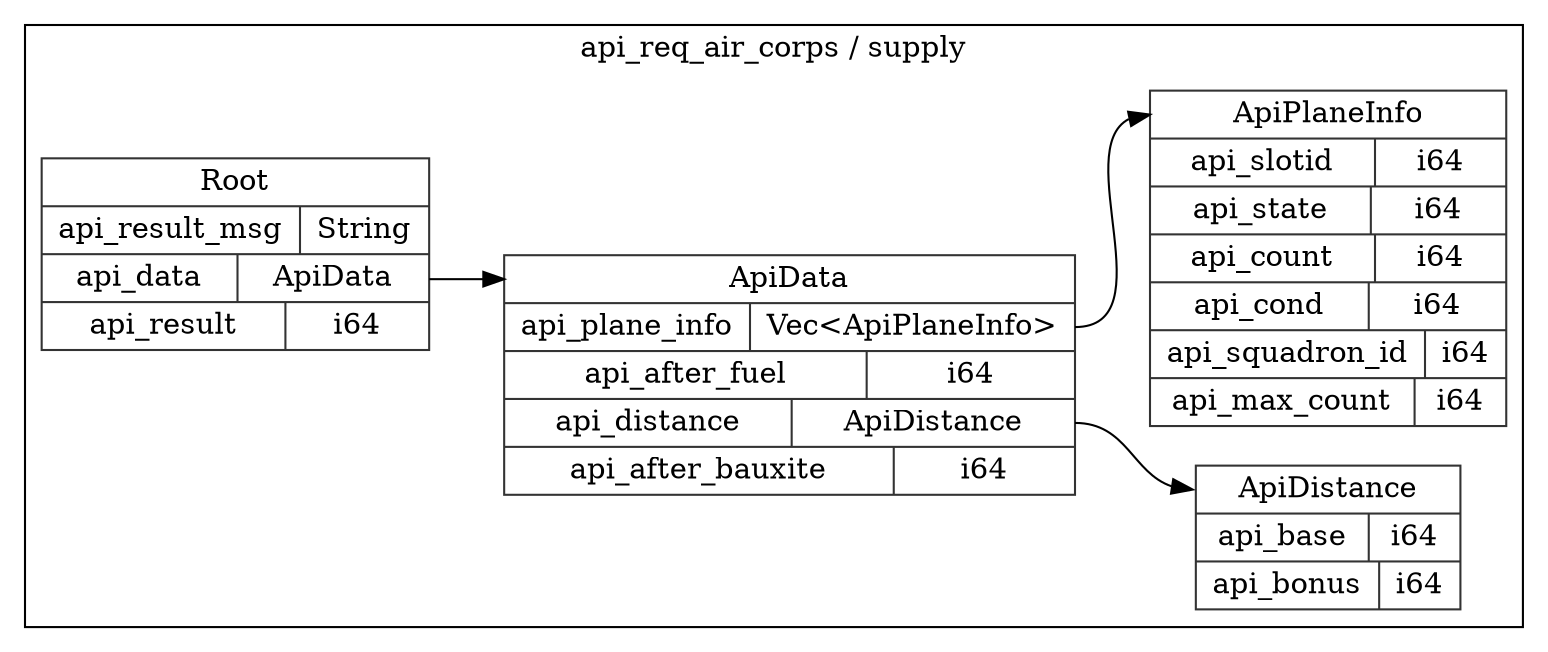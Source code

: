 digraph {
  rankdir=LR;
  subgraph cluster_0 {
    label="api_req_air_corps / supply";
    node [style="filled", color=white, style="solid", color=gray20];
    api_req_air_corps__supply__Root [label="<Root> Root  | { api_result_msg | <api_result_msg> String } | { api_data | <api_data> ApiData } | { api_result | <api_result> i64 }", shape=record];
    api_req_air_corps__supply__ApiData;
    api_req_air_corps__supply__Root:api_data:e -> api_req_air_corps__supply__ApiData:ApiData:w;
    api_req_air_corps__supply__ApiPlaneInfo [label="<ApiPlaneInfo> ApiPlaneInfo  | { api_slotid | <api_slotid> i64 } | { api_state | <api_state> i64 } | { api_count | <api_count> i64 } | { api_cond | <api_cond> i64 } | { api_squadron_id | <api_squadron_id> i64 } | { api_max_count | <api_max_count> i64 }", shape=record];
    api_req_air_corps__supply__ApiData [label="<ApiData> ApiData  | { api_plane_info | <api_plane_info> Vec\<ApiPlaneInfo\> } | { api_after_fuel | <api_after_fuel> i64 } | { api_distance | <api_distance> ApiDistance } | { api_after_bauxite | <api_after_bauxite> i64 }", shape=record];
    api_req_air_corps__supply__ApiData:api_plane_info:e -> api_req_air_corps__supply__ApiPlaneInfo:ApiPlaneInfo:w;
    api_req_air_corps__supply__ApiDistance;
    api_req_air_corps__supply__ApiData:api_distance:e -> api_req_air_corps__supply__ApiDistance:ApiDistance:w;
    api_req_air_corps__supply__ApiDistance [label="<ApiDistance> ApiDistance  | { api_base | <api_base> i64 } | { api_bonus | <api_bonus> i64 }", shape=record];
  }
}

